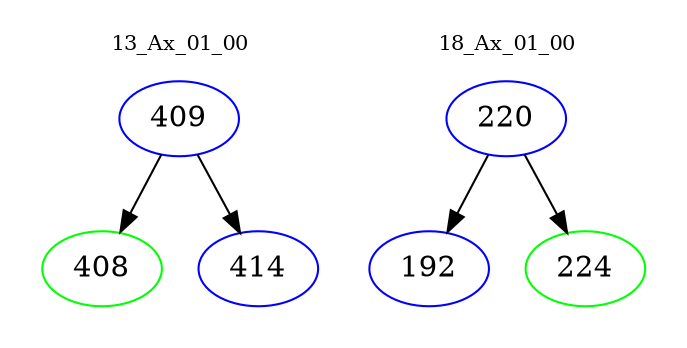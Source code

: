 digraph{
subgraph cluster_0 {
color = white
label = "13_Ax_01_00";
fontsize=10;
T0_409 [label="409", color="blue"]
T0_409 -> T0_408 [color="black"]
T0_408 [label="408", color="green"]
T0_409 -> T0_414 [color="black"]
T0_414 [label="414", color="blue"]
}
subgraph cluster_1 {
color = white
label = "18_Ax_01_00";
fontsize=10;
T1_220 [label="220", color="blue"]
T1_220 -> T1_192 [color="black"]
T1_192 [label="192", color="blue"]
T1_220 -> T1_224 [color="black"]
T1_224 [label="224", color="green"]
}
}
